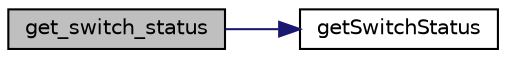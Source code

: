 digraph "get_switch_status"
{
 // INTERACTIVE_SVG=YES
  edge [fontname="Helvetica",fontsize="10",labelfontname="Helvetica",labelfontsize="10"];
  node [fontname="Helvetica",fontsize="10",shape=record];
  rankdir="LR";
  Node8 [label="get_switch_status",height=0.2,width=0.4,color="black", fillcolor="grey75", style="filled", fontcolor="black"];
  Node8 -> Node9 [color="midnightblue",fontsize="10",style="solid",fontname="Helvetica"];
  Node9 [label="getSwitchStatus",height=0.2,width=0.4,color="black", fillcolor="white", style="filled",URL="$cell_8c.html#ab200ca4f4eab56aa9efbe21a1635f30d",tooltip="get the status of switch of the cell "];
}
